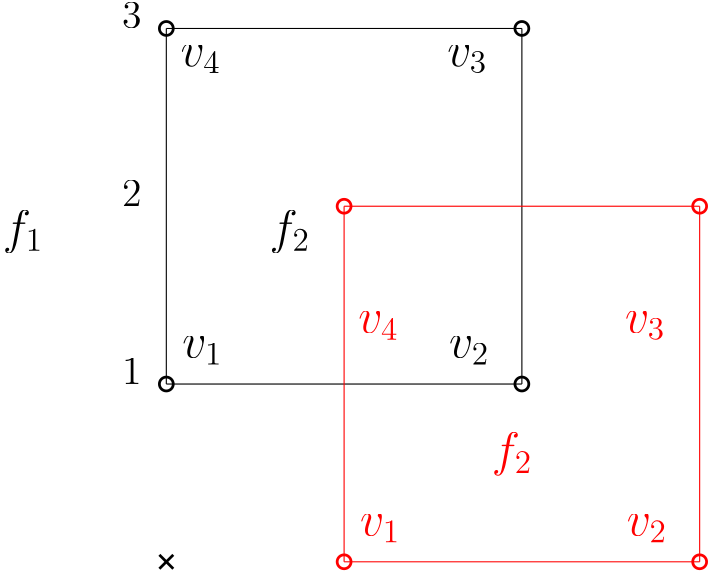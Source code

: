 <?xml version="1.0"?>
<!DOCTYPE ipe SYSTEM "ipe.dtd">
<ipe version="70218" creator="Ipe 7.2.24">
<info created="D:20220906160902" modified="D:20220906171123"/>
<ipestyle name="basic">
<symbol name="arrow/arc(spx)">
<path stroke="sym-stroke" fill="sym-stroke" pen="sym-pen">
0 0 m
-1 0.333 l
-1 -0.333 l
h
</path>
</symbol>
<symbol name="arrow/farc(spx)">
<path stroke="sym-stroke" fill="white" pen="sym-pen">
0 0 m
-1 0.333 l
-1 -0.333 l
h
</path>
</symbol>
<symbol name="arrow/ptarc(spx)">
<path stroke="sym-stroke" fill="sym-stroke" pen="sym-pen">
0 0 m
-1 0.333 l
-0.8 0 l
-1 -0.333 l
h
</path>
</symbol>
<symbol name="arrow/fptarc(spx)">
<path stroke="sym-stroke" fill="white" pen="sym-pen">
0 0 m
-1 0.333 l
-0.8 0 l
-1 -0.333 l
h
</path>
</symbol>
<symbol name="mark/circle(sx)" transformations="translations">
<path fill="sym-stroke">
0.6 0 0 0.6 0 0 e
0.4 0 0 0.4 0 0 e
</path>
</symbol>
<symbol name="mark/disk(sx)" transformations="translations">
<path fill="sym-stroke">
0.6 0 0 0.6 0 0 e
</path>
</symbol>
<symbol name="mark/fdisk(sfx)" transformations="translations">
<group>
<path fill="sym-fill">
0.5 0 0 0.5 0 0 e
</path>
<path fill="sym-stroke" fillrule="eofill">
0.6 0 0 0.6 0 0 e
0.4 0 0 0.4 0 0 e
</path>
</group>
</symbol>
<symbol name="mark/box(sx)" transformations="translations">
<path fill="sym-stroke" fillrule="eofill">
-0.6 -0.6 m
0.6 -0.6 l
0.6 0.6 l
-0.6 0.6 l
h
-0.4 -0.4 m
0.4 -0.4 l
0.4 0.4 l
-0.4 0.4 l
h
</path>
</symbol>
<symbol name="mark/square(sx)" transformations="translations">
<path fill="sym-stroke">
-0.6 -0.6 m
0.6 -0.6 l
0.6 0.6 l
-0.6 0.6 l
h
</path>
</symbol>
<symbol name="mark/fsquare(sfx)" transformations="translations">
<group>
<path fill="sym-fill">
-0.5 -0.5 m
0.5 -0.5 l
0.5 0.5 l
-0.5 0.5 l
h
</path>
<path fill="sym-stroke" fillrule="eofill">
-0.6 -0.6 m
0.6 -0.6 l
0.6 0.6 l
-0.6 0.6 l
h
-0.4 -0.4 m
0.4 -0.4 l
0.4 0.4 l
-0.4 0.4 l
h
</path>
</group>
</symbol>
<symbol name="mark/cross(sx)" transformations="translations">
<group>
<path fill="sym-stroke">
-0.43 -0.57 m
0.57 0.43 l
0.43 0.57 l
-0.57 -0.43 l
h
</path>
<path fill="sym-stroke">
-0.43 0.57 m
0.57 -0.43 l
0.43 -0.57 l
-0.57 0.43 l
h
</path>
</group>
</symbol>
<symbol name="arrow/fnormal(spx)">
<path stroke="sym-stroke" fill="white" pen="sym-pen">
0 0 m
-1 0.333 l
-1 -0.333 l
h
</path>
</symbol>
<symbol name="arrow/pointed(spx)">
<path stroke="sym-stroke" fill="sym-stroke" pen="sym-pen">
0 0 m
-1 0.333 l
-0.8 0 l
-1 -0.333 l
h
</path>
</symbol>
<symbol name="arrow/fpointed(spx)">
<path stroke="sym-stroke" fill="white" pen="sym-pen">
0 0 m
-1 0.333 l
-0.8 0 l
-1 -0.333 l
h
</path>
</symbol>
<symbol name="arrow/linear(spx)">
<path stroke="sym-stroke" pen="sym-pen">
-1 0.333 m
0 0 l
-1 -0.333 l
</path>
</symbol>
<symbol name="arrow/fdouble(spx)">
<path stroke="sym-stroke" fill="white" pen="sym-pen">
0 0 m
-1 0.333 l
-1 -0.333 l
h
-1 0 m
-2 0.333 l
-2 -0.333 l
h
</path>
</symbol>
<symbol name="arrow/double(spx)">
<path stroke="sym-stroke" fill="sym-stroke" pen="sym-pen">
0 0 m
-1 0.333 l
-1 -0.333 l
h
-1 0 m
-2 0.333 l
-2 -0.333 l
h
</path>
</symbol>
<symbol name="arrow/mid-normal(spx)">
<path stroke="sym-stroke" fill="sym-stroke" pen="sym-pen">
0.5 0 m
-0.5 0.333 l
-0.5 -0.333 l
h
</path>
</symbol>
<symbol name="arrow/mid-fnormal(spx)">
<path stroke="sym-stroke" fill="white" pen="sym-pen">
0.5 0 m
-0.5 0.333 l
-0.5 -0.333 l
h
</path>
</symbol>
<symbol name="arrow/mid-pointed(spx)">
<path stroke="sym-stroke" fill="sym-stroke" pen="sym-pen">
0.5 0 m
-0.5 0.333 l
-0.3 0 l
-0.5 -0.333 l
h
</path>
</symbol>
<symbol name="arrow/mid-fpointed(spx)">
<path stroke="sym-stroke" fill="white" pen="sym-pen">
0.5 0 m
-0.5 0.333 l
-0.3 0 l
-0.5 -0.333 l
h
</path>
</symbol>
<symbol name="arrow/mid-double(spx)">
<path stroke="sym-stroke" fill="sym-stroke" pen="sym-pen">
1 0 m
0 0.333 l
0 -0.333 l
h
0 0 m
-1 0.333 l
-1 -0.333 l
h
</path>
</symbol>
<symbol name="arrow/mid-fdouble(spx)">
<path stroke="sym-stroke" fill="white" pen="sym-pen">
1 0 m
0 0.333 l
0 -0.333 l
h
0 0 m
-1 0.333 l
-1 -0.333 l
h
</path>
</symbol>
<anglesize name="22.5 deg" value="22.5"/>
<anglesize name="30 deg" value="30"/>
<anglesize name="45 deg" value="45"/>
<anglesize name="60 deg" value="60"/>
<anglesize name="90 deg" value="90"/>
<arrowsize name="large" value="10"/>
<arrowsize name="small" value="5"/>
<arrowsize name="tiny" value="3"/>
<color name="blue" value="0 0 1"/>
<color name="brown" value="0.647 0.165 0.165"/>
<color name="darkblue" value="0 0 0.545"/>
<color name="darkcyan" value="0 0.545 0.545"/>
<color name="darkgray" value="0.663"/>
<color name="darkgreen" value="0 0.392 0"/>
<color name="darkmagenta" value="0.545 0 0.545"/>
<color name="darkorange" value="1 0.549 0"/>
<color name="darkred" value="0.545 0 0"/>
<color name="gold" value="1 0.843 0"/>
<color name="gray" value="0.745"/>
<color name="green" value="0 1 0"/>
<color name="lightblue" value="0.678 0.847 0.902"/>
<color name="lightcyan" value="0.878 1 1"/>
<color name="lightgray" value="0.827"/>
<color name="lightgreen" value="0.565 0.933 0.565"/>
<color name="lightyellow" value="1 1 0.878"/>
<color name="navy" value="0 0 0.502"/>
<color name="orange" value="1 0.647 0"/>
<color name="pink" value="1 0.753 0.796"/>
<color name="purple" value="0.627 0.125 0.941"/>
<color name="red" value="1 0 0"/>
<color name="seagreen" value="0.18 0.545 0.341"/>
<color name="turquoise" value="0.251 0.878 0.816"/>
<color name="violet" value="0.933 0.51 0.933"/>
<color name="yellow" value="1 1 0"/>
<dashstyle name="dash dot dotted" value="[4 2 1 2 1 2] 0"/>
<dashstyle name="dash dotted" value="[4 2 1 2] 0"/>
<dashstyle name="dashed" value="[4] 0"/>
<dashstyle name="dotted" value="[1 3] 0"/>
<gridsize name="10 pts (~3.5 mm)" value="10"/>
<gridsize name="14 pts (~5 mm)" value="14"/>
<gridsize name="16 pts (~6 mm)" value="16"/>
<gridsize name="20 pts (~7 mm)" value="20"/>
<gridsize name="28 pts (~10 mm)" value="28"/>
<gridsize name="32 pts (~12 mm)" value="32"/>
<gridsize name="4 pts" value="4"/>
<gridsize name="56 pts (~20 mm)" value="56"/>
<gridsize name="8 pts (~3 mm)" value="8"/>
<opacity name="10%" value="0.1"/>
<opacity name="30%" value="0.3"/>
<opacity name="50%" value="0.5"/>
<opacity name="75%" value="0.75"/>
<pen name="fat" value="1.2"/>
<pen name="heavier" value="0.8"/>
<pen name="ultrafat" value="2"/>
<symbolsize name="large" value="5"/>
<symbolsize name="small" value="2"/>
<symbolsize name="tiny" value="1.1"/>
<textsize name="Huge" value="\Huge"/>
<textsize name="LARGE" value="\LARGE"/>
<textsize name="Large" value="\Large"/>
<textsize name="footnote" value="\footnotesize"/>
<textsize name="huge" value="\huge"/>
<textsize name="large" value="\large"/>
<textsize name="small" value="\small"/>
<textsize name="tiny" value="\tiny"/>
<textstyle name="center" begin="\begin{center}" end="\end{center}"/>
<textstyle name="item" begin="\begin{itemize}\item{}" end="\end{itemize}"/>
<textstyle name="itemize" begin="\begin{itemize}" end="\end{itemize}"/>
<tiling name="falling" angle="-60" step="4" width="1"/>
<tiling name="rising" angle="30" step="4" width="1"/>
</ipestyle>
<page>
<layer name="alpha"/>
<view layers="alpha" active="alpha"/>
<path layer="alpha" stroke="black">
192 576 m
192 704 l
</path>
<path stroke="black">
192 704 m
320 704 l
</path>
<path stroke="black">
320 704 m
320 576 l
</path>
<path stroke="black">
192 576 m
320 576 l
</path>
<use name="mark/cross(sx)" pos="192 512" size="large" stroke="black"/>
<text matrix="1 0 0 1 -80 80" transformations="translations" pos="256 496" stroke="black" type="label" width="7.024" height="9.245" depth="0" valign="baseline" size="Large" style="math">1</text>
<text matrix="1 0 0 1 -80 144" transformations="translations" pos="256 496" stroke="black" type="label" width="7.024" height="9.245" depth="0" valign="baseline" size="Large" style="math">2</text>
<text matrix="1 0 0 1 -80 208" transformations="translations" pos="256 496" stroke="black" type="label" width="7.024" height="9.245" depth="0" valign="baseline" size="Large" style="math">3</text>
<use name="mark/circle(sx)" pos="192 704" size="large" stroke="black"/>
<use name="mark/circle(sx)" pos="192 576" size="large" stroke="black"/>
<use name="mark/circle(sx)" pos="320 704" size="large" stroke="black"/>
<text matrix="1 0 0 1 -74.2363 57.5948" transformations="translations" pos="272 528" stroke="black" type="label" width="14.5" height="7.415" depth="2.58" valign="baseline" size="LARGE" style="math">v_1</text>
<text matrix="1 0 0 1 -74.8761 162.548" transformations="translations" pos="272 528" stroke="black" type="label" width="14.5" height="7.415" depth="2.58" valign="baseline" size="LARGE" style="math">v_4</text>
<text matrix="1 0 0 1 21.1239 162.548" transformations="translations" pos="272 528" stroke="black" type="label" width="14.5" height="7.415" depth="2.58" valign="baseline" size="LARGE" style="math">v_3</text>
<text matrix="1 0 0 1 -42.8761 98.548" transformations="translations" pos="272 528" stroke="black" type="label" width="14.66" height="11.953" depth="3.35" valign="baseline" size="LARGE" style="math">f_2</text>
<text matrix="1 0 0 1 -138.876 98.548" transformations="translations" pos="272 528" stroke="black" type="label" width="14.66" height="11.953" depth="3.35" valign="baseline" size="LARGE" style="math">f_1</text>
<text matrix="1 0 0 1 21.7637 57.5948" transformations="translations" pos="272 528" stroke="black" type="label" width="14.5" height="7.415" depth="2.58" valign="baseline" size="LARGE" style="math">v_2</text>
<use name="mark/circle(sx)" pos="320 576" size="large" stroke="black"/>
<path matrix="1 0 0 1 64 -64" stroke="red">
192 576 m
192 704 l
</path>
<path matrix="1 0 0 1 64 -64" stroke="red">
192 704 m
320 704 l
</path>
<path matrix="1 0 0 1 64 -64" stroke="red">
320 704 m
320 576 l
</path>
<path matrix="1 0 0 1 64 -64" stroke="red">
192 576 m
320 576 l
</path>
<use matrix="1 0 0 1 64 -64" name="mark/circle(sx)" pos="192 704" size="large" stroke="red"/>
<use matrix="1 0 0 1 64 -64" name="mark/circle(sx)" pos="192 576" size="large" stroke="red"/>
<use matrix="1 0 0 1 64 -64" name="mark/circle(sx)" pos="320 704" size="large" stroke="red"/>
<text matrix="1 0 0 1 -10.2363 -6.4052" transformations="translations" pos="272 528" stroke="red" type="label" width="14.5" height="7.415" depth="2.58" valign="baseline" size="LARGE" style="math">v_1</text>
<text matrix="1 0 0 1 -10.8761 66.548" transformations="translations" pos="272 528" stroke="red" type="label" width="14.5" height="7.415" depth="2.58" valign="baseline" size="LARGE" style="math">v_4</text>
<text matrix="1 0 0 1 85.1239 66.548" transformations="translations" pos="272 528" stroke="red" type="label" width="14.5" height="7.415" depth="2.58" valign="baseline" size="LARGE" style="math">v_3</text>
<text matrix="1 0 0 1 37.1239 18.548" transformations="translations" pos="272 528" stroke="red" type="label" width="14.66" height="11.953" depth="3.35" valign="baseline" size="LARGE" style="math">f_2</text>
<text matrix="1 0 0 1 85.7637 -6.4052" transformations="translations" pos="272 528" stroke="red" type="label" width="14.5" height="7.415" depth="2.58" valign="baseline" size="LARGE" style="math">v_2</text>
<use matrix="1 0 0 1 64 -64" name="mark/circle(sx)" pos="320 576" size="large" stroke="red"/>
</page>
</ipe>
